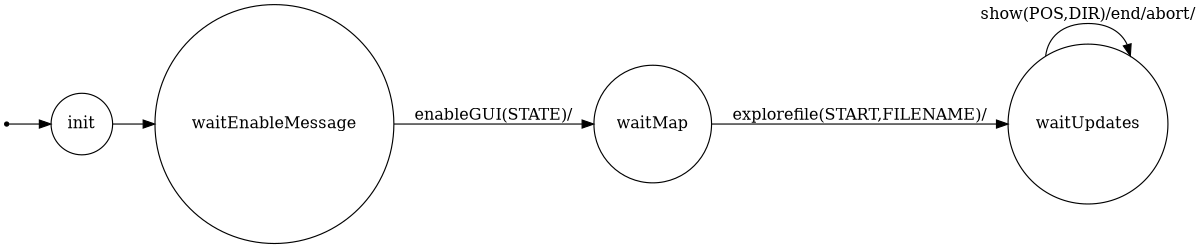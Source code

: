 /*
*
* A GraphViz DOT FSM description 
* Please use a GraphViz visualizer (like http://www.webgraphviz.com)
* 
* Generated by AM,NC,RM
*  
*/
 
digraph finite_state_machine {
  	rankdir=LR;
  	size="8,5"
  	node [shape = point]; iniziale;
  	node [shape = doublecircle]; 
  	node [shape = circle];
  	iniziale -> init [label = ""];
  	
  	
  	init -> waitEnableMessage [ label = ""];
  	
  	waitEnableMessage -> waitMap [ label = "enableGUI(STATE)/"];
  	
  	waitMap -> waitUpdates [ label = "explorefile(START,FILENAME)/"];
  	
  	waitUpdates -> waitUpdates [ label = "show(POS,DIR)/end/abort/"];
}